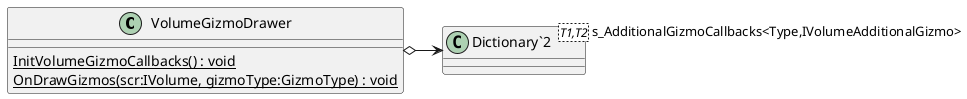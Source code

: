@startuml
class VolumeGizmoDrawer {
    {static} InitVolumeGizmoCallbacks() : void
    {static} OnDrawGizmos(scr:IVolume, gizmoType:GizmoType) : void
}
class "Dictionary`2"<T1,T2> {
}
VolumeGizmoDrawer o-> "s_AdditionalGizmoCallbacks<Type,IVolumeAdditionalGizmo>" "Dictionary`2"
@enduml
